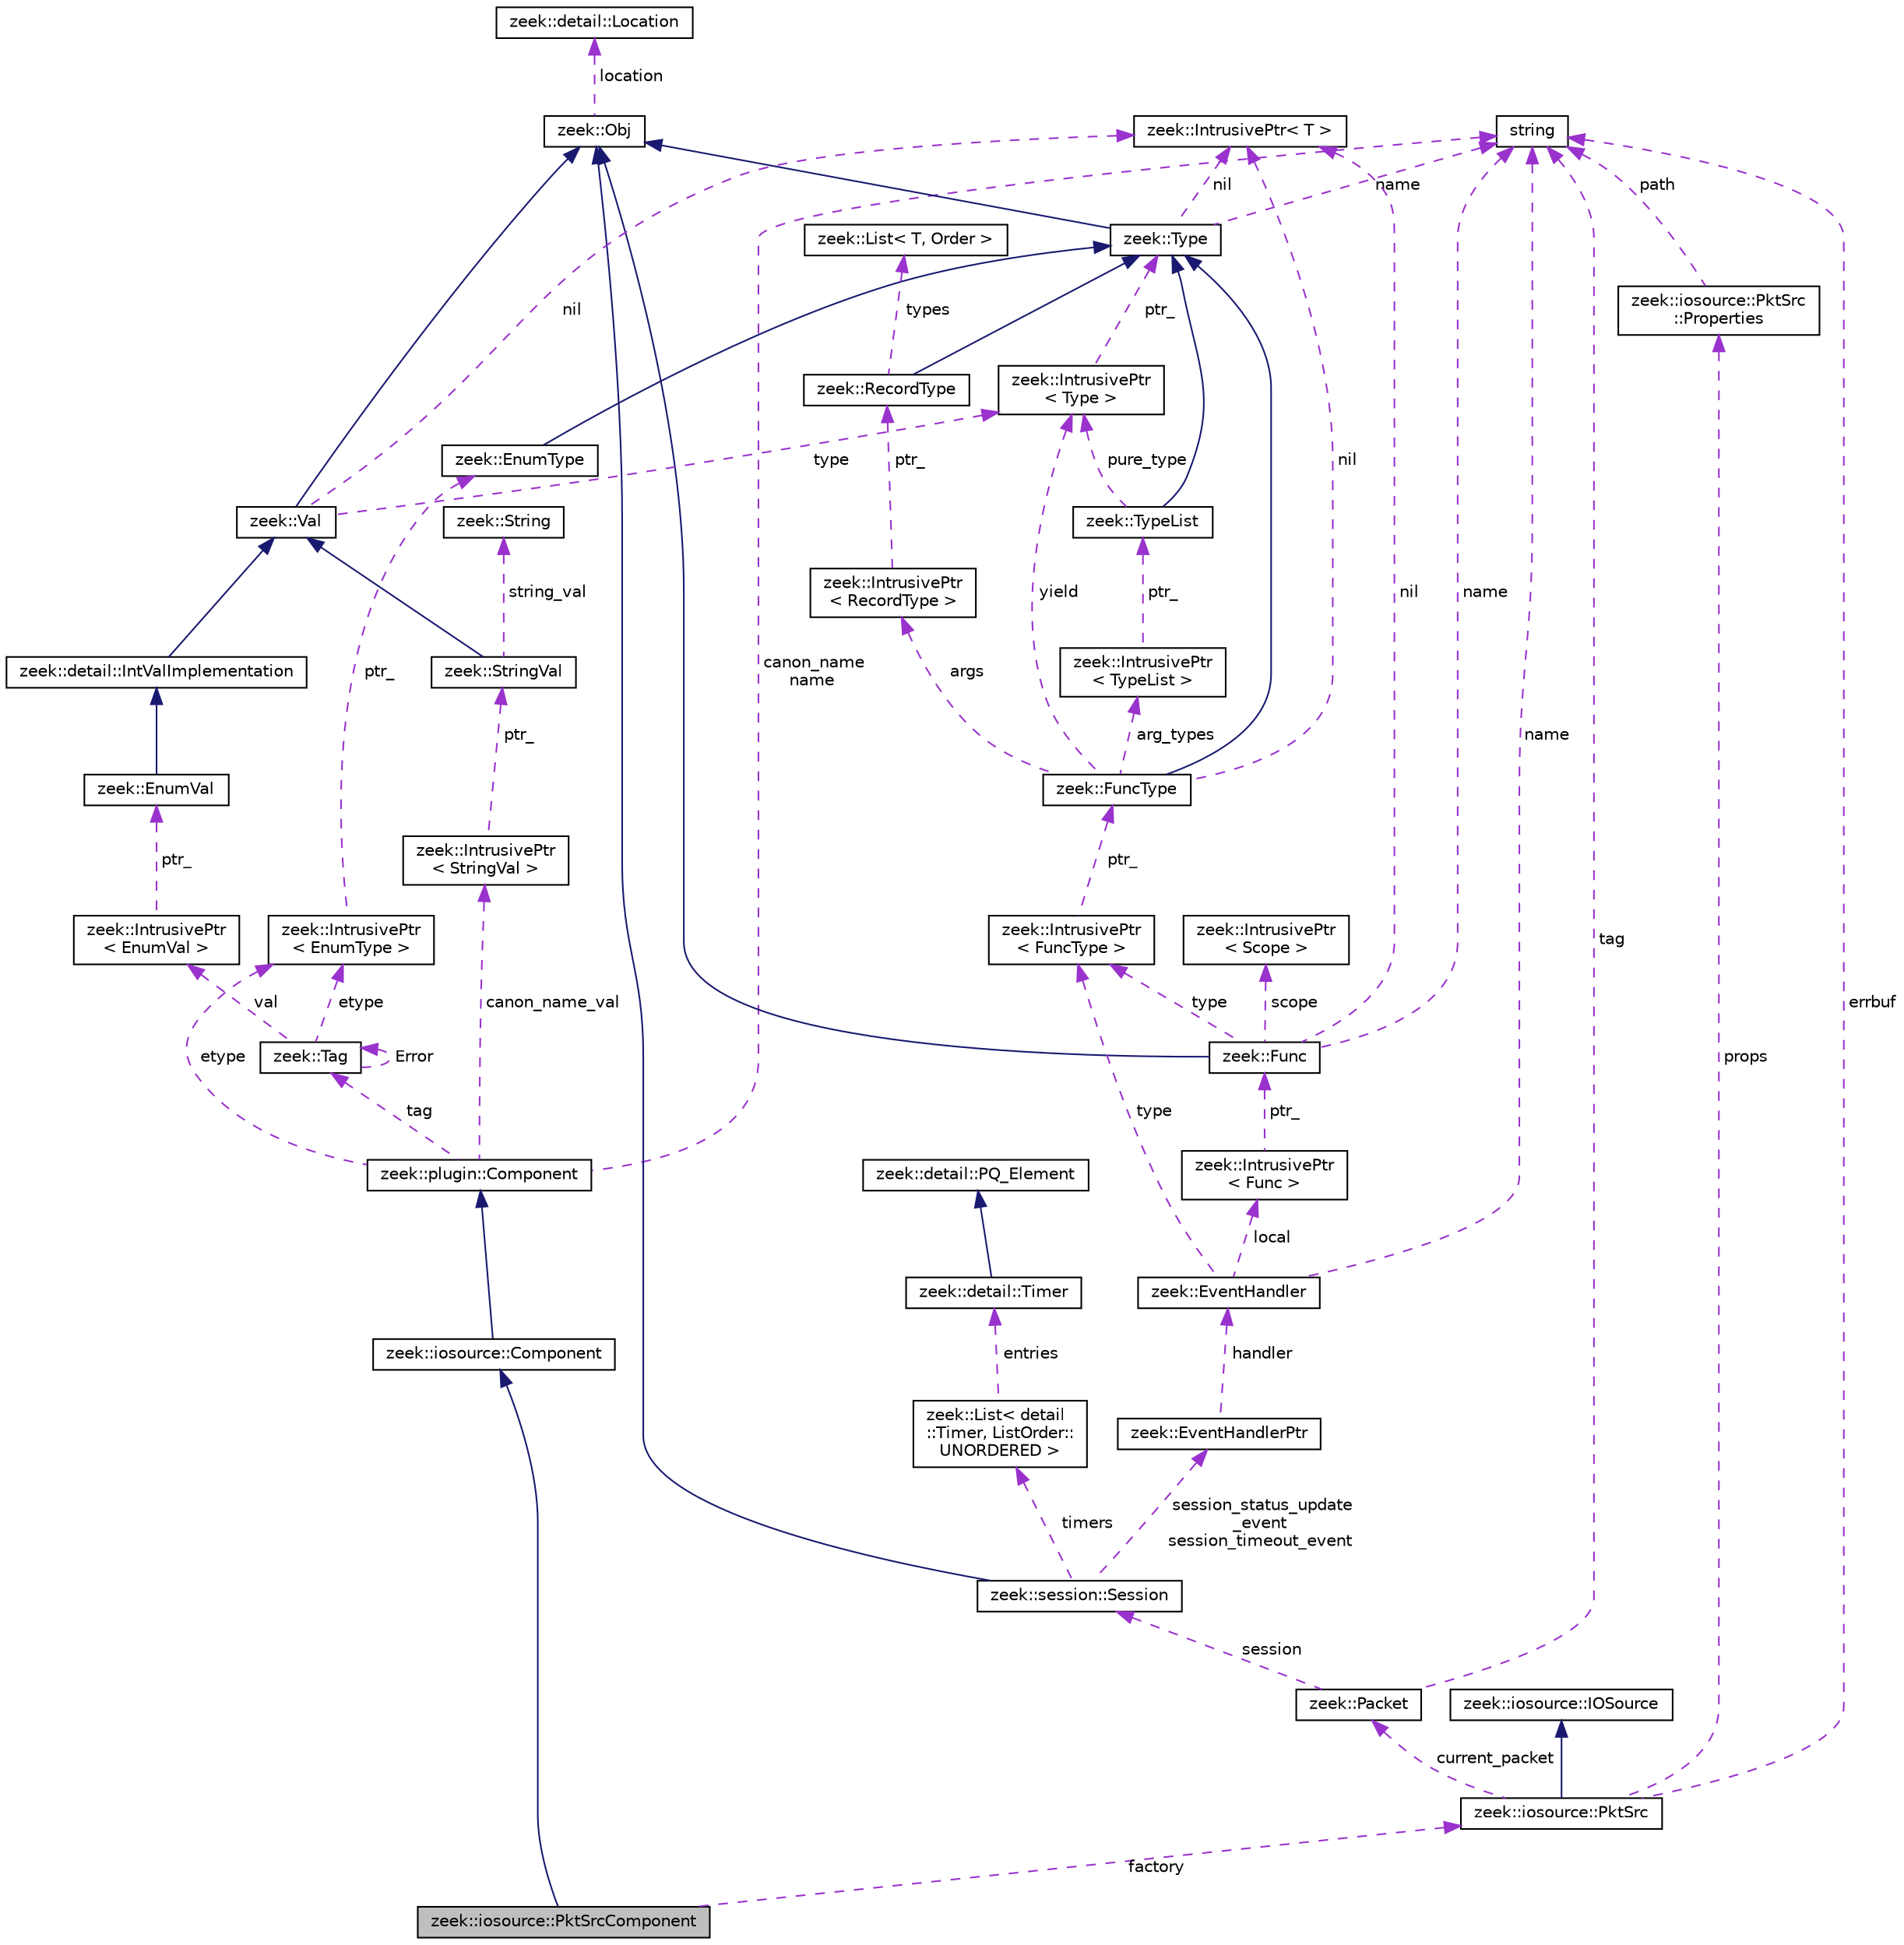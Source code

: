 digraph "zeek::iosource::PktSrcComponent"
{
 // LATEX_PDF_SIZE
  edge [fontname="Helvetica",fontsize="10",labelfontname="Helvetica",labelfontsize="10"];
  node [fontname="Helvetica",fontsize="10",shape=record];
  Node1 [label="zeek::iosource::PktSrcComponent",height=0.2,width=0.4,color="black", fillcolor="grey75", style="filled", fontcolor="black",tooltip=" "];
  Node2 -> Node1 [dir="back",color="midnightblue",fontsize="10",style="solid",fontname="Helvetica"];
  Node2 [label="zeek::iosource::Component",height=0.2,width=0.4,color="black", fillcolor="white", style="filled",URL="$db/dc3/classzeek_1_1iosource_1_1Component.html",tooltip=" "];
  Node3 -> Node2 [dir="back",color="midnightblue",fontsize="10",style="solid",fontname="Helvetica"];
  Node3 [label="zeek::plugin::Component",height=0.2,width=0.4,color="black", fillcolor="white", style="filled",URL="$d3/d83/classzeek_1_1plugin_1_1Component.html",tooltip=" "];
  Node4 -> Node3 [dir="back",color="darkorchid3",fontsize="10",style="dashed",label=" canon_name\nname" ,fontname="Helvetica"];
  Node4 [label="string",height=0.2,width=0.4,color="black", fillcolor="white", style="filled",tooltip=" "];
  Node5 -> Node3 [dir="back",color="darkorchid3",fontsize="10",style="dashed",label=" canon_name_val" ,fontname="Helvetica"];
  Node5 [label="zeek::IntrusivePtr\l\< StringVal \>",height=0.2,width=0.4,color="black", fillcolor="white", style="filled",URL="$d6/dba/classzeek_1_1IntrusivePtr.html",tooltip=" "];
  Node6 -> Node5 [dir="back",color="darkorchid3",fontsize="10",style="dashed",label=" ptr_" ,fontname="Helvetica"];
  Node6 [label="zeek::StringVal",height=0.2,width=0.4,color="black", fillcolor="white", style="filled",URL="$da/d6f/classzeek_1_1StringVal.html",tooltip=" "];
  Node7 -> Node6 [dir="back",color="midnightblue",fontsize="10",style="solid",fontname="Helvetica"];
  Node7 [label="zeek::Val",height=0.2,width=0.4,color="black", fillcolor="white", style="filled",URL="$de/d49/classzeek_1_1Val.html",tooltip=" "];
  Node8 -> Node7 [dir="back",color="midnightblue",fontsize="10",style="solid",fontname="Helvetica"];
  Node8 [label="zeek::Obj",height=0.2,width=0.4,color="black", fillcolor="white", style="filled",URL="$dd/df1/classzeek_1_1Obj.html",tooltip=" "];
  Node9 -> Node8 [dir="back",color="darkorchid3",fontsize="10",style="dashed",label=" location" ,fontname="Helvetica"];
  Node9 [label="zeek::detail::Location",height=0.2,width=0.4,color="black", fillcolor="white", style="filled",URL="$d5/d1d/classzeek_1_1detail_1_1Location.html",tooltip=" "];
  Node10 -> Node7 [dir="back",color="darkorchid3",fontsize="10",style="dashed",label=" nil" ,fontname="Helvetica"];
  Node10 [label="zeek::IntrusivePtr\< T \>",height=0.2,width=0.4,color="black", fillcolor="white", style="filled",URL="$d6/dba/classzeek_1_1IntrusivePtr.html",tooltip=" "];
  Node11 -> Node7 [dir="back",color="darkorchid3",fontsize="10",style="dashed",label=" type" ,fontname="Helvetica"];
  Node11 [label="zeek::IntrusivePtr\l\< Type \>",height=0.2,width=0.4,color="black", fillcolor="white", style="filled",URL="$d6/dba/classzeek_1_1IntrusivePtr.html",tooltip=" "];
  Node12 -> Node11 [dir="back",color="darkorchid3",fontsize="10",style="dashed",label=" ptr_" ,fontname="Helvetica"];
  Node12 [label="zeek::Type",height=0.2,width=0.4,color="black", fillcolor="white", style="filled",URL="$d0/d4f/classzeek_1_1Type.html",tooltip=" "];
  Node8 -> Node12 [dir="back",color="midnightblue",fontsize="10",style="solid",fontname="Helvetica"];
  Node10 -> Node12 [dir="back",color="darkorchid3",fontsize="10",style="dashed",label=" nil" ,fontname="Helvetica"];
  Node4 -> Node12 [dir="back",color="darkorchid3",fontsize="10",style="dashed",label=" name" ,fontname="Helvetica"];
  Node13 -> Node6 [dir="back",color="darkorchid3",fontsize="10",style="dashed",label=" string_val" ,fontname="Helvetica"];
  Node13 [label="zeek::String",height=0.2,width=0.4,color="black", fillcolor="white", style="filled",URL="$da/d99/classzeek_1_1String.html",tooltip=" "];
  Node14 -> Node3 [dir="back",color="darkorchid3",fontsize="10",style="dashed",label=" tag" ,fontname="Helvetica"];
  Node14 [label="zeek::Tag",height=0.2,width=0.4,color="black", fillcolor="white", style="filled",URL="$d3/dd0/classzeek_1_1Tag.html",tooltip=" "];
  Node14 -> Node14 [dir="back",color="darkorchid3",fontsize="10",style="dashed",label=" Error" ,fontname="Helvetica"];
  Node15 -> Node14 [dir="back",color="darkorchid3",fontsize="10",style="dashed",label=" val" ,fontname="Helvetica"];
  Node15 [label="zeek::IntrusivePtr\l\< EnumVal \>",height=0.2,width=0.4,color="black", fillcolor="white", style="filled",URL="$d6/dba/classzeek_1_1IntrusivePtr.html",tooltip=" "];
  Node16 -> Node15 [dir="back",color="darkorchid3",fontsize="10",style="dashed",label=" ptr_" ,fontname="Helvetica"];
  Node16 [label="zeek::EnumVal",height=0.2,width=0.4,color="black", fillcolor="white", style="filled",URL="$dc/da0/classzeek_1_1EnumVal.html",tooltip=" "];
  Node17 -> Node16 [dir="back",color="midnightblue",fontsize="10",style="solid",fontname="Helvetica"];
  Node17 [label="zeek::detail::IntValImplementation",height=0.2,width=0.4,color="black", fillcolor="white", style="filled",URL="$db/d72/classzeek_1_1detail_1_1IntValImplementation.html",tooltip=" "];
  Node7 -> Node17 [dir="back",color="midnightblue",fontsize="10",style="solid",fontname="Helvetica"];
  Node18 -> Node14 [dir="back",color="darkorchid3",fontsize="10",style="dashed",label=" etype" ,fontname="Helvetica"];
  Node18 [label="zeek::IntrusivePtr\l\< EnumType \>",height=0.2,width=0.4,color="black", fillcolor="white", style="filled",URL="$d6/dba/classzeek_1_1IntrusivePtr.html",tooltip=" "];
  Node19 -> Node18 [dir="back",color="darkorchid3",fontsize="10",style="dashed",label=" ptr_" ,fontname="Helvetica"];
  Node19 [label="zeek::EnumType",height=0.2,width=0.4,color="black", fillcolor="white", style="filled",URL="$d4/d24/classzeek_1_1EnumType.html",tooltip=" "];
  Node12 -> Node19 [dir="back",color="midnightblue",fontsize="10",style="solid",fontname="Helvetica"];
  Node18 -> Node3 [dir="back",color="darkorchid3",fontsize="10",style="dashed",label=" etype" ,fontname="Helvetica"];
  Node20 -> Node1 [dir="back",color="darkorchid3",fontsize="10",style="dashed",label=" factory" ,fontname="Helvetica"];
  Node20 [label="zeek::iosource::PktSrc",height=0.2,width=0.4,color="black", fillcolor="white", style="filled",URL="$d4/db2/classzeek_1_1iosource_1_1PktSrc.html",tooltip=" "];
  Node21 -> Node20 [dir="back",color="midnightblue",fontsize="10",style="solid",fontname="Helvetica"];
  Node21 [label="zeek::iosource::IOSource",height=0.2,width=0.4,color="black", fillcolor="white", style="filled",URL="$da/dea/classzeek_1_1iosource_1_1IOSource.html",tooltip=" "];
  Node22 -> Node20 [dir="back",color="darkorchid3",fontsize="10",style="dashed",label=" props" ,fontname="Helvetica"];
  Node22 [label="zeek::iosource::PktSrc\l::Properties",height=0.2,width=0.4,color="black", fillcolor="white", style="filled",URL="$db/d08/structzeek_1_1iosource_1_1PktSrc_1_1Properties.html",tooltip=" "];
  Node4 -> Node22 [dir="back",color="darkorchid3",fontsize="10",style="dashed",label=" path" ,fontname="Helvetica"];
  Node23 -> Node20 [dir="back",color="darkorchid3",fontsize="10",style="dashed",label=" current_packet" ,fontname="Helvetica"];
  Node23 [label="zeek::Packet",height=0.2,width=0.4,color="black", fillcolor="white", style="filled",URL="$d9/d2a/classzeek_1_1Packet.html",tooltip=" "];
  Node4 -> Node23 [dir="back",color="darkorchid3",fontsize="10",style="dashed",label=" tag" ,fontname="Helvetica"];
  Node24 -> Node23 [dir="back",color="darkorchid3",fontsize="10",style="dashed",label=" session" ,fontname="Helvetica"];
  Node24 [label="zeek::session::Session",height=0.2,width=0.4,color="black", fillcolor="white", style="filled",URL="$d0/dce/classzeek_1_1session_1_1Session.html",tooltip=" "];
  Node8 -> Node24 [dir="back",color="midnightblue",fontsize="10",style="solid",fontname="Helvetica"];
  Node25 -> Node24 [dir="back",color="darkorchid3",fontsize="10",style="dashed",label=" timers" ,fontname="Helvetica"];
  Node25 [label="zeek::List\< detail\l::Timer, ListOrder::\lUNORDERED \>",height=0.2,width=0.4,color="black", fillcolor="white", style="filled",URL="$d2/d8d/classzeek_1_1List.html",tooltip=" "];
  Node26 -> Node25 [dir="back",color="darkorchid3",fontsize="10",style="dashed",label=" entries" ,fontname="Helvetica"];
  Node26 [label="zeek::detail::Timer",height=0.2,width=0.4,color="black", fillcolor="white", style="filled",URL="$d1/da2/classzeek_1_1detail_1_1Timer.html",tooltip=" "];
  Node27 -> Node26 [dir="back",color="midnightblue",fontsize="10",style="solid",fontname="Helvetica"];
  Node27 [label="zeek::detail::PQ_Element",height=0.2,width=0.4,color="black", fillcolor="white", style="filled",URL="$df/d3d/classzeek_1_1detail_1_1PQ__Element.html",tooltip=" "];
  Node28 -> Node24 [dir="back",color="darkorchid3",fontsize="10",style="dashed",label=" session_status_update\l_event\nsession_timeout_event" ,fontname="Helvetica"];
  Node28 [label="zeek::EventHandlerPtr",height=0.2,width=0.4,color="black", fillcolor="white", style="filled",URL="$d7/dc7/classzeek_1_1EventHandlerPtr.html",tooltip=" "];
  Node29 -> Node28 [dir="back",color="darkorchid3",fontsize="10",style="dashed",label=" handler" ,fontname="Helvetica"];
  Node29 [label="zeek::EventHandler",height=0.2,width=0.4,color="black", fillcolor="white", style="filled",URL="$d2/d39/classzeek_1_1EventHandler.html",tooltip=" "];
  Node4 -> Node29 [dir="back",color="darkorchid3",fontsize="10",style="dashed",label=" name" ,fontname="Helvetica"];
  Node30 -> Node29 [dir="back",color="darkorchid3",fontsize="10",style="dashed",label=" local" ,fontname="Helvetica"];
  Node30 [label="zeek::IntrusivePtr\l\< Func \>",height=0.2,width=0.4,color="black", fillcolor="white", style="filled",URL="$d6/dba/classzeek_1_1IntrusivePtr.html",tooltip=" "];
  Node31 -> Node30 [dir="back",color="darkorchid3",fontsize="10",style="dashed",label=" ptr_" ,fontname="Helvetica"];
  Node31 [label="zeek::Func",height=0.2,width=0.4,color="black", fillcolor="white", style="filled",URL="$d5/d7c/classzeek_1_1Func.html",tooltip=" "];
  Node8 -> Node31 [dir="back",color="midnightblue",fontsize="10",style="solid",fontname="Helvetica"];
  Node10 -> Node31 [dir="back",color="darkorchid3",fontsize="10",style="dashed",label=" nil" ,fontname="Helvetica"];
  Node32 -> Node31 [dir="back",color="darkorchid3",fontsize="10",style="dashed",label=" scope" ,fontname="Helvetica"];
  Node32 [label="zeek::IntrusivePtr\l\< Scope \>",height=0.2,width=0.4,color="black", fillcolor="white", style="filled",URL="$d6/dba/classzeek_1_1IntrusivePtr.html",tooltip=" "];
  Node33 -> Node31 [dir="back",color="darkorchid3",fontsize="10",style="dashed",label=" type" ,fontname="Helvetica"];
  Node33 [label="zeek::IntrusivePtr\l\< FuncType \>",height=0.2,width=0.4,color="black", fillcolor="white", style="filled",URL="$d6/dba/classzeek_1_1IntrusivePtr.html",tooltip=" "];
  Node34 -> Node33 [dir="back",color="darkorchid3",fontsize="10",style="dashed",label=" ptr_" ,fontname="Helvetica"];
  Node34 [label="zeek::FuncType",height=0.2,width=0.4,color="black", fillcolor="white", style="filled",URL="$da/ddd/classzeek_1_1FuncType.html",tooltip=" "];
  Node12 -> Node34 [dir="back",color="midnightblue",fontsize="10",style="solid",fontname="Helvetica"];
  Node10 -> Node34 [dir="back",color="darkorchid3",fontsize="10",style="dashed",label=" nil" ,fontname="Helvetica"];
  Node35 -> Node34 [dir="back",color="darkorchid3",fontsize="10",style="dashed",label=" args" ,fontname="Helvetica"];
  Node35 [label="zeek::IntrusivePtr\l\< RecordType \>",height=0.2,width=0.4,color="black", fillcolor="white", style="filled",URL="$d6/dba/classzeek_1_1IntrusivePtr.html",tooltip=" "];
  Node36 -> Node35 [dir="back",color="darkorchid3",fontsize="10",style="dashed",label=" ptr_" ,fontname="Helvetica"];
  Node36 [label="zeek::RecordType",height=0.2,width=0.4,color="black", fillcolor="white", style="filled",URL="$df/d5b/classzeek_1_1RecordType.html",tooltip=" "];
  Node12 -> Node36 [dir="back",color="midnightblue",fontsize="10",style="solid",fontname="Helvetica"];
  Node37 -> Node36 [dir="back",color="darkorchid3",fontsize="10",style="dashed",label=" types" ,fontname="Helvetica"];
  Node37 [label="zeek::List\< T, Order \>",height=0.2,width=0.4,color="black", fillcolor="white", style="filled",URL="$d2/d8d/classzeek_1_1List.html",tooltip=" "];
  Node38 -> Node34 [dir="back",color="darkorchid3",fontsize="10",style="dashed",label=" arg_types" ,fontname="Helvetica"];
  Node38 [label="zeek::IntrusivePtr\l\< TypeList \>",height=0.2,width=0.4,color="black", fillcolor="white", style="filled",URL="$d6/dba/classzeek_1_1IntrusivePtr.html",tooltip=" "];
  Node39 -> Node38 [dir="back",color="darkorchid3",fontsize="10",style="dashed",label=" ptr_" ,fontname="Helvetica"];
  Node39 [label="zeek::TypeList",height=0.2,width=0.4,color="black", fillcolor="white", style="filled",URL="$da/d8e/classzeek_1_1TypeList.html",tooltip=" "];
  Node12 -> Node39 [dir="back",color="midnightblue",fontsize="10",style="solid",fontname="Helvetica"];
  Node11 -> Node39 [dir="back",color="darkorchid3",fontsize="10",style="dashed",label=" pure_type" ,fontname="Helvetica"];
  Node11 -> Node34 [dir="back",color="darkorchid3",fontsize="10",style="dashed",label=" yield" ,fontname="Helvetica"];
  Node4 -> Node31 [dir="back",color="darkorchid3",fontsize="10",style="dashed",label=" name" ,fontname="Helvetica"];
  Node33 -> Node29 [dir="back",color="darkorchid3",fontsize="10",style="dashed",label=" type" ,fontname="Helvetica"];
  Node4 -> Node20 [dir="back",color="darkorchid3",fontsize="10",style="dashed",label=" errbuf" ,fontname="Helvetica"];
}
